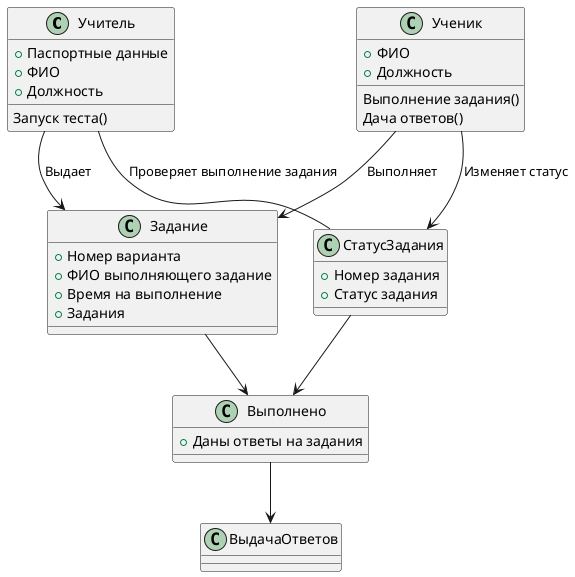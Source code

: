 @startuml
class Учитель{
+Паспортные данные
+ФИО
+Должность
Запуск теста()

}

class Задание{
+Номер варианта
+ФИО выполняющего задание
+Время на выполнение
+Задания
}

class Ученик{
+ФИО
+Должность
Выполнение задания()
Дача ответов()
}

class СтатусЗадания{
+Номер задания
+Статус задания
}

class Выполнено{
+Даны ответы на задания
}

Учитель --> Задание:Выдает
Ученик --> Задание:Выполняет
Ученик --> СтатусЗадания:Изменяет статус
Учитель -- СтатусЗадания:Проверяет выполнение задания
СтатусЗадания --> Выполнено
Задание --> Выполнено
Выполнено --> ВыдачаОтветов
@enduml

@startuml
left to right direction
title Система автоматического тестирования
actor Учитель
actor Ученик
rectangle Система {
Учитель -- (Запуск тестирования)
(Запуск тестирования) ..>(Выполнять задание):<<include>>
(Запуск тестирования) ..> (Отслеживание выполнения):<<include>>
(Запуск тестирования) ..> (Отслеживать результатов):<<include>>
Ученик -- (Выполнять задание)
(Выполнять задание) ..> (Выдача ответов):<<include>>
(Отслеживание выполнения) ..> (Выдача ответов):<<include>>
(Отслеживать результатов) ..> (Выдача ответов):<<include>>
}
@enduml